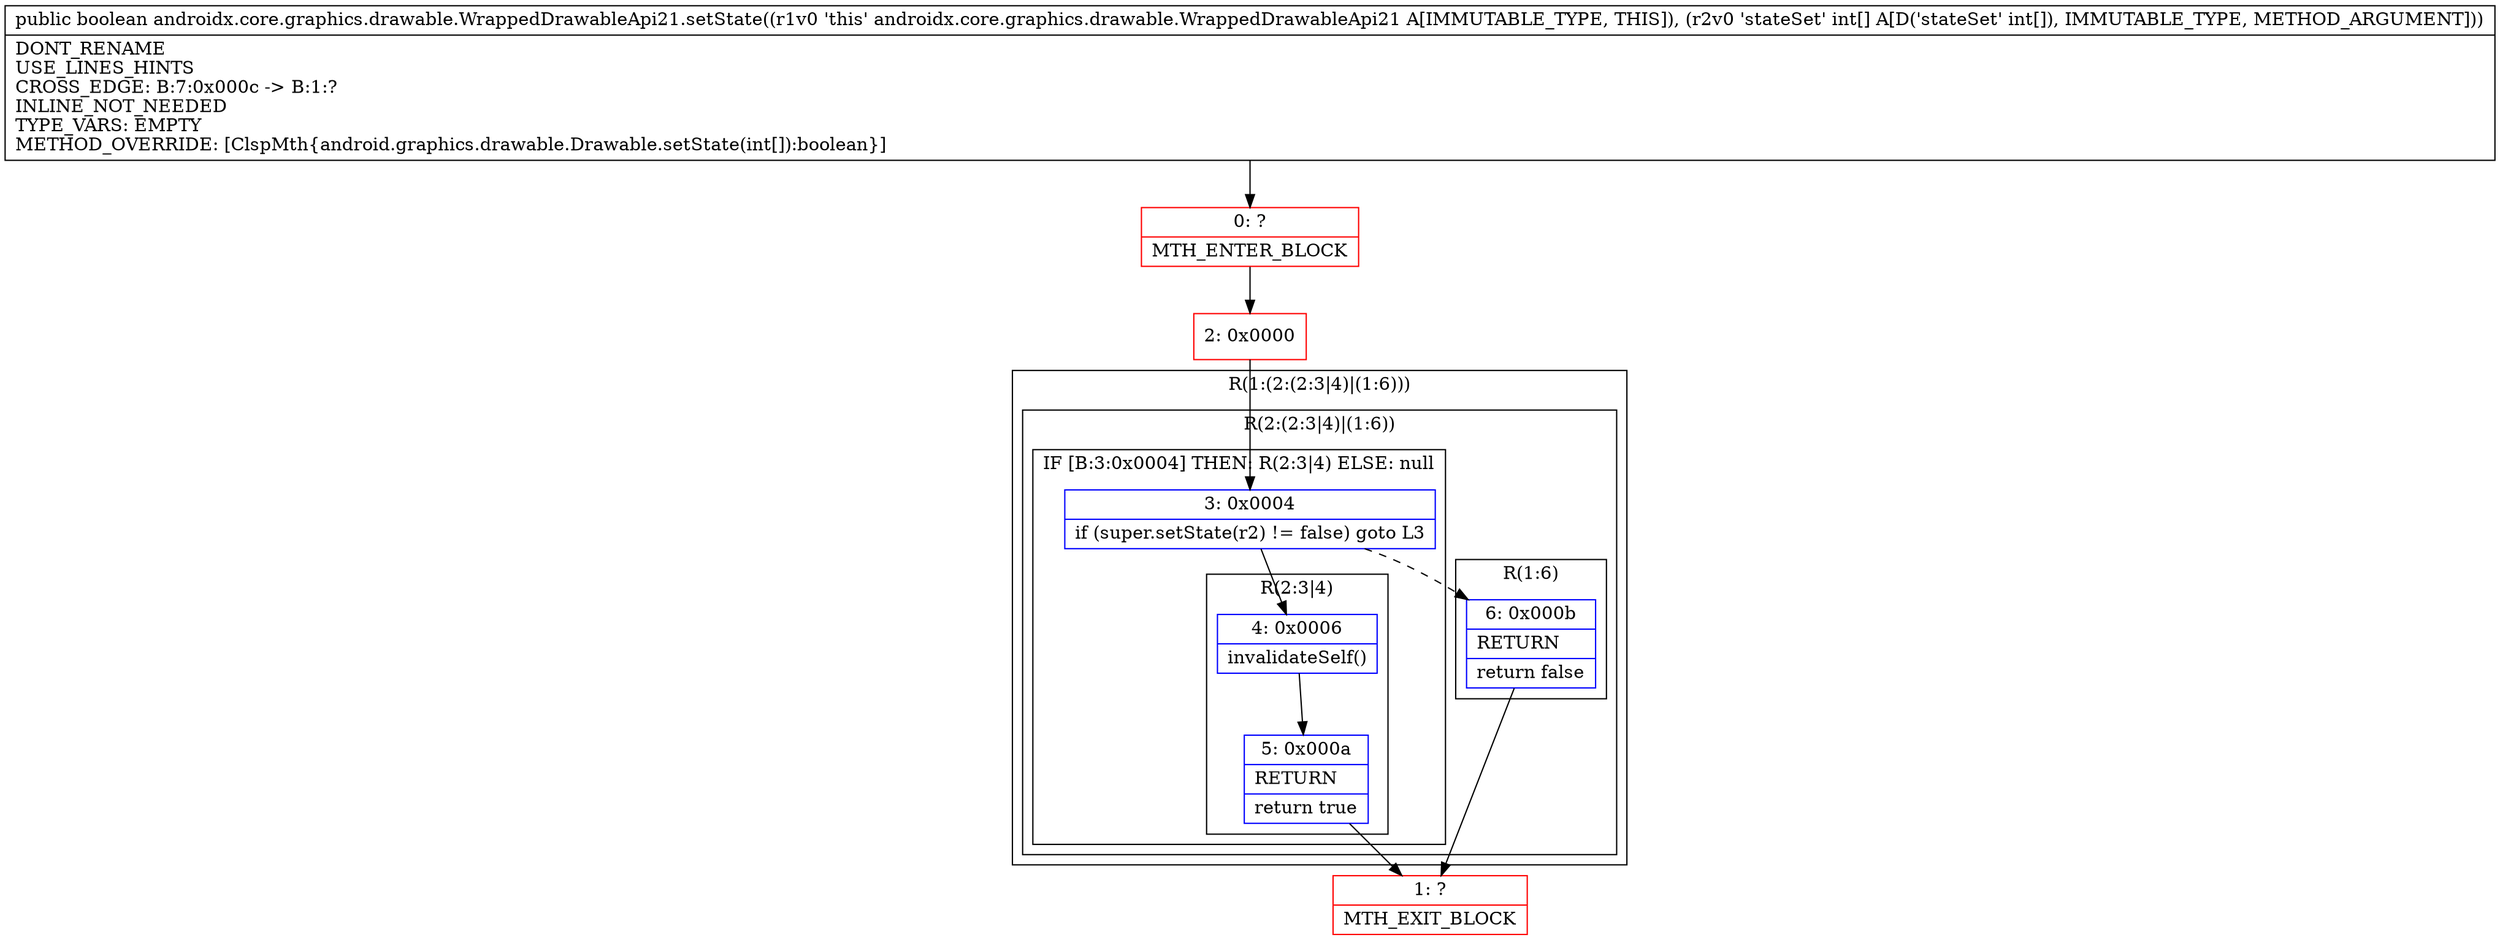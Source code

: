 digraph "CFG forandroidx.core.graphics.drawable.WrappedDrawableApi21.setState([I)Z" {
subgraph cluster_Region_1515508512 {
label = "R(1:(2:(2:3|4)|(1:6)))";
node [shape=record,color=blue];
subgraph cluster_Region_1357097916 {
label = "R(2:(2:3|4)|(1:6))";
node [shape=record,color=blue];
subgraph cluster_IfRegion_1923244530 {
label = "IF [B:3:0x0004] THEN: R(2:3|4) ELSE: null";
node [shape=record,color=blue];
Node_3 [shape=record,label="{3\:\ 0x0004|if (super.setState(r2) != false) goto L3\l}"];
subgraph cluster_Region_275425311 {
label = "R(2:3|4)";
node [shape=record,color=blue];
Node_4 [shape=record,label="{4\:\ 0x0006|invalidateSelf()\l}"];
Node_5 [shape=record,label="{5\:\ 0x000a|RETURN\l|return true\l}"];
}
}
subgraph cluster_Region_1817945313 {
label = "R(1:6)";
node [shape=record,color=blue];
Node_6 [shape=record,label="{6\:\ 0x000b|RETURN\l|return false\l}"];
}
}
}
Node_0 [shape=record,color=red,label="{0\:\ ?|MTH_ENTER_BLOCK\l}"];
Node_2 [shape=record,color=red,label="{2\:\ 0x0000}"];
Node_1 [shape=record,color=red,label="{1\:\ ?|MTH_EXIT_BLOCK\l}"];
MethodNode[shape=record,label="{public boolean androidx.core.graphics.drawable.WrappedDrawableApi21.setState((r1v0 'this' androidx.core.graphics.drawable.WrappedDrawableApi21 A[IMMUTABLE_TYPE, THIS]), (r2v0 'stateSet' int[] A[D('stateSet' int[]), IMMUTABLE_TYPE, METHOD_ARGUMENT]))  | DONT_RENAME\lUSE_LINES_HINTS\lCROSS_EDGE: B:7:0x000c \-\> B:1:?\lINLINE_NOT_NEEDED\lTYPE_VARS: EMPTY\lMETHOD_OVERRIDE: [ClspMth\{android.graphics.drawable.Drawable.setState(int[]):boolean\}]\l}"];
MethodNode -> Node_0;Node_3 -> Node_4;
Node_3 -> Node_6[style=dashed];
Node_4 -> Node_5;
Node_5 -> Node_1;
Node_6 -> Node_1;
Node_0 -> Node_2;
Node_2 -> Node_3;
}

